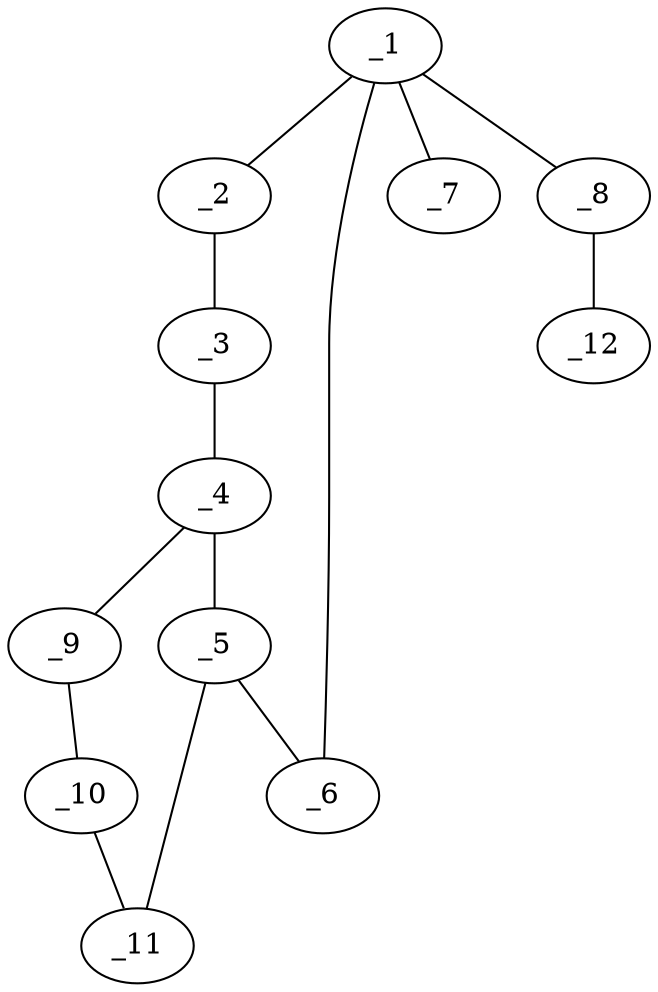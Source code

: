 graph molid630692 {
	_1	 [charge=0,
		chem=6,
		symbol="P  ",
		x="3.5",
		y="0.317"];
	_2	 [charge=0,
		chem=2,
		symbol="O  ",
		x="3.5",
		y="-0.683"];
	_1 -- _2	 [valence=1];
	_6	 [charge=0,
		chem=2,
		symbol="O  ",
		x="4.366",
		y="0.817"];
	_1 -- _6	 [valence=1];
	_7	 [charge=0,
		chem=5,
		symbol="S  ",
		x=3,
		y="1.183"];
	_1 -- _7	 [valence=2];
	_8	 [charge=0,
		chem=2,
		symbol="O  ",
		x="2.5",
		y="0.317"];
	_1 -- _8	 [valence=1];
	_3	 [charge=0,
		chem=1,
		symbol="C  ",
		x="4.366",
		y="-1.183"];
	_2 -- _3	 [valence=1];
	_4	 [charge=0,
		chem=1,
		symbol="C  ",
		x="5.2321",
		y="-0.683"];
	_3 -- _4	 [valence=1];
	_5	 [charge=0,
		chem=1,
		symbol="C  ",
		x="5.232",
		y="0.317"];
	_4 -- _5	 [valence=1];
	_9	 [charge=0,
		chem=1,
		symbol="C  ",
		x="6.1831",
		y="-0.992"];
	_4 -- _9	 [valence=1];
	_5 -- _6	 [valence=1];
	_11	 [charge=0,
		chem=1,
		symbol="C  ",
		x="6.1831",
		y="0.626"];
	_5 -- _11	 [valence=1];
	_12	 [charge=0,
		chem=1,
		symbol="C  ",
		x=2,
		y="-0.549"];
	_8 -- _12	 [valence=1];
	_10	 [charge=0,
		chem=1,
		symbol="C  ",
		x="6.7709",
		y="-0.183"];
	_9 -- _10	 [valence=1];
	_10 -- _11	 [valence=1];
}
